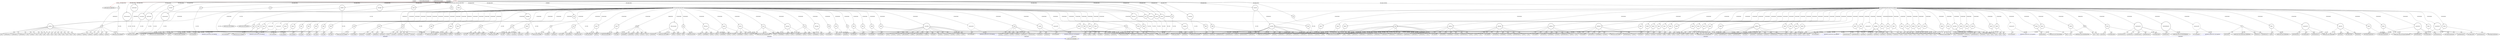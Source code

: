 digraph {
baseInfo[graphId=1091,category="extension_graph",isAnonymous=false,possibleRelation=true]
frameworkRelatedTypesInfo[0="javafx.application.Application"]
possibleCollaborationsInfo[0="1091~CLIENT_METHOD_DECLARATION-INSTANTIATION-~javafx.application.Application ~javafx.event.EventHandler ~false~true",1="1091~OVERRIDING_METHOD_DECLARATION-INSTANTIATION-~javafx.application.Application ~javafx.event.EventHandler ~false~true"]
locationInfo[projectName="Posejdon23-GeneticAlgorithm",filePath="/Posejdon23-GeneticAlgorithm/GeneticAlgorithm-master/AG/src/ag1/Main.java",contextSignature="Main",graphId="1091"]
0[label="ag1.Main",vertexType="ROOT_CLIENT_CLASS_DECLARATION",isFrameworkType=false,color=red]
1[label="javafx.application.Application",vertexType="FRAMEWORK_CLASS_TYPE",isFrameworkType=true,peripheries=2]
2[label="addingBox",vertexType="FIELD_DECLARATION",isFrameworkType=true,peripheries=2,shape=circle]
3[label="javafx.scene.layout.HBox",vertexType="FRAMEWORK_CLASS_TYPE",isFrameworkType=true,peripheries=2]
4[label="data",vertexType="FIELD_DECLARATION",isFrameworkType=true,peripheries=2,shape=circle]
5[label="javafx.collections.ObservableList",vertexType="FRAMEWORK_INTERFACE_TYPE",isFrameworkType=true,peripheries=2]
6[label="fitFunction",vertexType="FIELD_DECLARATION",isFrameworkType=true,peripheries=2,shape=circle]
7[label="javafx.scene.control.TextField",vertexType="FRAMEWORK_CLASS_TYPE",isFrameworkType=true,peripheries=2]
8[label="fitFunctionLabel",vertexType="FIELD_DECLARATION",isFrameworkType=true,peripheries=2,shape=circle]
9[label="javafx.scene.control.Label",vertexType="FRAMEWORK_CLASS_TYPE",isFrameworkType=true,peripheries=2]
10[label="genSize",vertexType="FIELD_DECLARATION",isFrameworkType=true,peripheries=2,shape=circle]
12[label="genSizeLabel",vertexType="FIELD_DECLARATION",isFrameworkType=true,peripheries=2,shape=circle]
14[label="gridMenu",vertexType="FIELD_DECLARATION",isFrameworkType=true,peripheries=2,shape=circle]
15[label="javafx.scene.layout.GridPane",vertexType="FRAMEWORK_CLASS_TYPE",isFrameworkType=true,peripheries=2]
16[label="paramTab",vertexType="FIELD_DECLARATION",isFrameworkType=true,peripheries=2,shape=circle]
17[label="javafx.scene.control.TableView",vertexType="FRAMEWORK_CLASS_TYPE",isFrameworkType=true,peripheries=2]
18[label="pcross",vertexType="FIELD_DECLARATION",isFrameworkType=true,peripheries=2,shape=circle]
20[label="pcrossLabel",vertexType="FIELD_DECLARATION",isFrameworkType=true,peripheries=2,shape=circle]
22[label="pmutation",vertexType="FIELD_DECLARATION",isFrameworkType=true,peripheries=2,shape=circle]
24[label="pmutationLabel",vertexType="FIELD_DECLARATION",isFrameworkType=true,peripheries=2,shape=circle]
26[label="popSize",vertexType="FIELD_DECLARATION",isFrameworkType=true,peripheries=2,shape=circle]
28[label="popSizeLabel",vertexType="FIELD_DECLARATION",isFrameworkType=true,peripheries=2,shape=circle]
30[label="removeBtn",vertexType="FIELD_DECLARATION",isFrameworkType=true,peripheries=2,shape=circle]
31[label="javafx.scene.control.Button",vertexType="FRAMEWORK_CLASS_TYPE",isFrameworkType=true,peripheries=2]
32[label="scale",vertexType="FIELD_DECLARATION",isFrameworkType=true,peripheries=2,shape=circle]
34[label="scaleLabel",vertexType="FIELD_DECLARATION",isFrameworkType=true,peripheries=2,shape=circle]
36[label="sp",vertexType="FIELD_DECLARATION",isFrameworkType=true,peripheries=2,shape=circle]
37[label="javafx.scene.control.SplitPane",vertexType="FRAMEWORK_CLASS_TYPE",isFrameworkType=true,peripheries=2]
38[label="sp1",vertexType="FIELD_DECLARATION",isFrameworkType=true,peripheries=2,shape=circle]
39[label="javafx.scene.layout.StackPane",vertexType="FRAMEWORK_CLASS_TYPE",isFrameworkType=true,peripheries=2]
40[label="sp2",vertexType="FIELD_DECLARATION",isFrameworkType=true,peripheries=2,shape=circle]
42[label="stage",vertexType="FIELD_DECLARATION",isFrameworkType=true,peripheries=2,shape=circle]
43[label="javafx.stage.Stage",vertexType="FRAMEWORK_CLASS_TYPE",isFrameworkType=true,peripheries=2]
44[label="taPrzegląd",vertexType="FIELD_DECLARATION",isFrameworkType=true,peripheries=2,shape=circle]
45[label="javafx.scene.control.TextArea",vertexType="FRAMEWORK_CLASS_TYPE",isFrameworkType=true,peripheries=2]
46[label="tab3",vertexType="FIELD_DECLARATION",isFrameworkType=true,peripheries=2,shape=circle]
47[label="javafx.scene.control.Tab",vertexType="FRAMEWORK_CLASS_TYPE",isFrameworkType=true,peripheries=2]
48[label="tabPane",vertexType="FIELD_DECLARATION",isFrameworkType=true,peripheries=2,shape=circle]
49[label="javafx.scene.control.TabPane",vertexType="FRAMEWORK_CLASS_TYPE",isFrameworkType=true,peripheries=2]
50[label="wykres",vertexType="FIELD_DECLARATION",isFrameworkType=true,peripheries=2,shape=circle]
51[label="javafx.scene.chart.LineChart",vertexType="FRAMEWORK_CLASS_TYPE",isFrameworkType=true,peripheries=2]
52[label="void start(javafx.stage.Stage)",vertexType="OVERRIDING_METHOD_DECLARATION",isFrameworkType=false,shape=box]
53[label="stage",vertexType="PARAMETER_DECLARATION",isFrameworkType=true,peripheries=2]
56[label="VAR0",vertexType="VARIABLE_EXPRESION",isFrameworkType=true,peripheries=2,shape=circle]
55[label="new GridPane()",vertexType="CONSTRUCTOR_CALL",isFrameworkType=true,peripheries=2]
58[label="gridMenu",vertexType="VARIABLE_EXPRESION",isFrameworkType=true,peripheries=2,shape=circle]
59[label="setVgap()",vertexType="INSIDE_CALL",isFrameworkType=true,peripheries=2,shape=box]
62[label="VAR2",vertexType="VARIABLE_EXPRESION",isFrameworkType=true,peripheries=2,shape=circle]
61[label="new Label()",vertexType="CONSTRUCTOR_CALL",isFrameworkType=true,peripheries=2]
64[label="fitFunctionLabel",vertexType="VARIABLE_EXPRESION",isFrameworkType=true,peripheries=2,shape=circle]
66[label="javafx.scene.control.Labeled",vertexType="FRAMEWORK_CLASS_TYPE",isFrameworkType=true,peripheries=2]
65[label="setFont()",vertexType="INSIDE_CALL",isFrameworkType=true,peripheries=2,shape=box]
67[label="Font",vertexType="VARIABLE_EXPRESION",isFrameworkType=true,peripheries=2,shape=circle]
69[label="javafx.scene.text.Font",vertexType="FRAMEWORK_CLASS_TYPE",isFrameworkType=true,peripheries=2]
68[label="font()",vertexType="INSIDE_CALL",isFrameworkType=true,peripheries=2,shape=box]
71[label="setStyle()",vertexType="INSIDE_CALL",isFrameworkType=true,peripheries=2,shape=box]
73[label="setMinWidth()",vertexType="INSIDE_CALL",isFrameworkType=true,peripheries=2,shape=box]
75[label="add()",vertexType="INSIDE_CALL",isFrameworkType=true,peripheries=2,shape=box]
77[label="VAR8",vertexType="VARIABLE_EXPRESION",isFrameworkType=true,peripheries=2,shape=circle]
76[label="new TextField()",vertexType="CONSTRUCTOR_CALL",isFrameworkType=true,peripheries=2]
79[label="fitFunction",vertexType="VARIABLE_EXPRESION",isFrameworkType=true,peripheries=2,shape=circle]
81[label="javafx.scene.control.TextInputControl",vertexType="FRAMEWORK_CLASS_TYPE",isFrameworkType=true,peripheries=2]
80[label="setText()",vertexType="INSIDE_CALL",isFrameworkType=true,peripheries=2,shape=box]
83[label="setMinHeight()",vertexType="INSIDE_CALL",isFrameworkType=true,peripheries=2,shape=box]
85[label="add()",vertexType="INSIDE_CALL",isFrameworkType=true,peripheries=2,shape=box]
87[label="VAR12",vertexType="VARIABLE_EXPRESION",isFrameworkType=true,peripheries=2,shape=circle]
86[label="new Label()",vertexType="CONSTRUCTOR_CALL",isFrameworkType=true,peripheries=2]
90[label="add()",vertexType="INSIDE_CALL",isFrameworkType=true,peripheries=2,shape=box]
92[label="VAR14",vertexType="VARIABLE_EXPRESION",isFrameworkType=true,peripheries=2,shape=circle]
91[label="new TextField()",vertexType="CONSTRUCTOR_CALL",isFrameworkType=true,peripheries=2]
94[label="popSize",vertexType="VARIABLE_EXPRESION",isFrameworkType=true,peripheries=2,shape=circle]
95[label="setText()",vertexType="INSIDE_CALL",isFrameworkType=true,peripheries=2,shape=box]
98[label="setMinHeight()",vertexType="INSIDE_CALL",isFrameworkType=true,peripheries=2,shape=box]
100[label="add()",vertexType="INSIDE_CALL",isFrameworkType=true,peripheries=2,shape=box]
102[label="VAR18",vertexType="VARIABLE_EXPRESION",isFrameworkType=true,peripheries=2,shape=circle]
101[label="new Label()",vertexType="CONSTRUCTOR_CALL",isFrameworkType=true,peripheries=2]
105[label="add()",vertexType="INSIDE_CALL",isFrameworkType=true,peripheries=2,shape=box]
107[label="VAR20",vertexType="VARIABLE_EXPRESION",isFrameworkType=true,peripheries=2,shape=circle]
106[label="new TextField()",vertexType="CONSTRUCTOR_CALL",isFrameworkType=true,peripheries=2]
109[label="genSize",vertexType="VARIABLE_EXPRESION",isFrameworkType=true,peripheries=2,shape=circle]
110[label="setText()",vertexType="INSIDE_CALL",isFrameworkType=true,peripheries=2,shape=box]
113[label="setMinHeight()",vertexType="INSIDE_CALL",isFrameworkType=true,peripheries=2,shape=box]
115[label="add()",vertexType="INSIDE_CALL",isFrameworkType=true,peripheries=2,shape=box]
117[label="VAR24",vertexType="VARIABLE_EXPRESION",isFrameworkType=true,peripheries=2,shape=circle]
116[label="new Label()",vertexType="CONSTRUCTOR_CALL",isFrameworkType=true,peripheries=2]
120[label="VAR25",vertexType="VARIABLE_EXPRESION",isFrameworkType=true,peripheries=2,shape=circle]
119[label="new TextField()",vertexType="CONSTRUCTOR_CALL",isFrameworkType=true,peripheries=2]
122[label="pcross",vertexType="VARIABLE_EXPRESION",isFrameworkType=true,peripheries=2,shape=circle]
123[label="setText()",vertexType="INSIDE_CALL",isFrameworkType=true,peripheries=2,shape=box]
126[label="setMinHeight()",vertexType="INSIDE_CALL",isFrameworkType=true,peripheries=2,shape=box]
128[label="VAR28",vertexType="VARIABLE_EXPRESION",isFrameworkType=true,peripheries=2,shape=circle]
127[label="new Label()",vertexType="CONSTRUCTOR_CALL",isFrameworkType=true,peripheries=2]
131[label="VAR29",vertexType="VARIABLE_EXPRESION",isFrameworkType=true,peripheries=2,shape=circle]
130[label="new TextField()",vertexType="CONSTRUCTOR_CALL",isFrameworkType=true,peripheries=2]
133[label="pmutation",vertexType="VARIABLE_EXPRESION",isFrameworkType=true,peripheries=2,shape=circle]
134[label="setText()",vertexType="INSIDE_CALL",isFrameworkType=true,peripheries=2,shape=box]
137[label="setMinHeight()",vertexType="INSIDE_CALL",isFrameworkType=true,peripheries=2,shape=box]
139[label="add()",vertexType="INSIDE_CALL",isFrameworkType=true,peripheries=2,shape=box]
141[label="add()",vertexType="INSIDE_CALL",isFrameworkType=true,peripheries=2,shape=box]
143[label="add()",vertexType="INSIDE_CALL",isFrameworkType=true,peripheries=2,shape=box]
145[label="add()",vertexType="INSIDE_CALL",isFrameworkType=true,peripheries=2,shape=box]
147[label="VAR36",vertexType="VARIABLE_EXPRESION",isFrameworkType=true,peripheries=2,shape=circle]
146[label="new Label()",vertexType="CONSTRUCTOR_CALL",isFrameworkType=true,peripheries=2]
149[label="scaleLabel",vertexType="VARIABLE_EXPRESION",isFrameworkType=true,peripheries=2,shape=circle]
151[label="javafx.scene.control.Control",vertexType="FRAMEWORK_CLASS_TYPE",isFrameworkType=true,peripheries=2]
150[label="setMinWidth()",vertexType="INSIDE_CALL",isFrameworkType=true,peripheries=2,shape=box]
153[label="add()",vertexType="INSIDE_CALL",isFrameworkType=true,peripheries=2,shape=box]
155[label="VAR39",vertexType="VARIABLE_EXPRESION",isFrameworkType=true,peripheries=2,shape=circle]
154[label="new TextField()",vertexType="CONSTRUCTOR_CALL",isFrameworkType=true,peripheries=2]
157[label="scale",vertexType="VARIABLE_EXPRESION",isFrameworkType=true,peripheries=2,shape=circle]
158[label="setText()",vertexType="INSIDE_CALL",isFrameworkType=true,peripheries=2,shape=box]
161[label="setMinHeight()",vertexType="INSIDE_CALL",isFrameworkType=true,peripheries=2,shape=box]
163[label="add()",vertexType="INSIDE_CALL",isFrameworkType=true,peripheries=2,shape=box]
165[label="wyczyśćBtn",vertexType="VARIABLE_EXPRESION",isFrameworkType=true,peripheries=2,shape=circle]
164[label="new Button()",vertexType="CONSTRUCTOR_CALL",isFrameworkType=true,peripheries=2]
168[label="setVisible()",vertexType="INSIDE_CALL",isFrameworkType=true,peripheries=2,shape=box]
170[label="setOnAction()",vertexType="INSIDE_CALL",isFrameworkType=true,peripheries=2,shape=box]
172[label="anonymous46",vertexType="VARIABLE_EXPRESION",isFrameworkType=false,shape=circle]
173[label="REFERENCE_ANONYMOUS_DECLARATION",vertexType="REFERENCE_ANONYMOUS_DECLARATION",isFrameworkType=false,color=blue]
174[label="javafx.event.EventHandler",vertexType="FRAMEWORK_INTERFACE_TYPE",isFrameworkType=true,peripheries=2]
171[label="new EventHandler()",vertexType="CONSTRUCTOR_CALL",isFrameworkType=false]
176[label="setVisible()",vertexType="INSIDE_CALL",isFrameworkType=true,peripheries=2,shape=box]
177[label="sp",vertexType="VARIABLE_EXPRESION",isFrameworkType=true,peripheries=2,shape=circle]
178[label="getItems()",vertexType="INSIDE_CALL",isFrameworkType=true,peripheries=2,shape=box]
180[label="stage",vertexType="VARIABLE_EXPRESION",isFrameworkType=true,peripheries=2,shape=circle]
182[label="javafx.stage.Window",vertexType="FRAMEWORK_CLASS_TYPE",isFrameworkType=true,peripheries=2]
181[label="setWidth()",vertexType="INSIDE_CALL",isFrameworkType=true,peripheries=2,shape=box]
183[label="VAR50",vertexType="VARIABLE_EXPRESION",isFrameworkType=true,peripheries=2,shape=circle]
185[label="javafx.beans.binding.DoubleExpression",vertexType="FRAMEWORK_CLASS_TYPE",isFrameworkType=true,peripheries=2]
184[label="doubleValue()",vertexType="INSIDE_CALL",isFrameworkType=true,peripheries=2,shape=box]
187[label="widthProperty()",vertexType="INSIDE_CALL",isFrameworkType=true,peripheries=2,shape=box]
189[label="setText()",vertexType="INSIDE_CALL",isFrameworkType=true,peripheries=2,shape=box]
191[label="getItems()",vertexType="INSIDE_CALL",isFrameworkType=true,peripheries=2,shape=box]
193[label="setWidth()",vertexType="INSIDE_CALL",isFrameworkType=true,peripheries=2,shape=box]
194[label="VAR55",vertexType="VARIABLE_EXPRESION",isFrameworkType=true,peripheries=2,shape=circle]
195[label="doubleValue()",vertexType="INSIDE_CALL",isFrameworkType=true,peripheries=2,shape=box]
198[label="widthProperty()",vertexType="INSIDE_CALL",isFrameworkType=true,peripheries=2,shape=box]
200[label="setText()",vertexType="INSIDE_CALL",isFrameworkType=true,peripheries=2,shape=box]
202[label="rysujBtn",vertexType="VARIABLE_EXPRESION",isFrameworkType=true,peripheries=2,shape=circle]
201[label="new Button()",vertexType="CONSTRUCTOR_CALL",isFrameworkType=true,peripheries=2]
205[label="setOnAction()",vertexType="INSIDE_CALL",isFrameworkType=true,peripheries=2,shape=box]
207[label="anonymous60",vertexType="VARIABLE_EXPRESION",isFrameworkType=false,shape=circle]
208[label="REFERENCE_ANONYMOUS_DECLARATION",vertexType="REFERENCE_ANONYMOUS_DECLARATION",isFrameworkType=false,color=blue]
206[label="new EventHandler()",vertexType="CONSTRUCTOR_CALL",isFrameworkType=false]
211[label="getText()",vertexType="INSIDE_CALL",isFrameworkType=true,peripheries=2,shape=box]
213[label="getText()",vertexType="INSIDE_CALL",isFrameworkType=true,peripheries=2,shape=box]
215[label="getText()",vertexType="INSIDE_CALL",isFrameworkType=true,peripheries=2,shape=box]
217[label="getText()",vertexType="INSIDE_CALL",isFrameworkType=true,peripheries=2,shape=box]
219[label="getText()",vertexType="INSIDE_CALL",isFrameworkType=true,peripheries=2,shape=box]
221[label="getText()",vertexType="INSIDE_CALL",isFrameworkType=true,peripheries=2,shape=box]
223[label="setWidth()",vertexType="INSIDE_CALL",isFrameworkType=true,peripheries=2,shape=box]
224[label="VAR68",vertexType="VARIABLE_EXPRESION",isFrameworkType=true,peripheries=2,shape=circle]
225[label="doubleValue()",vertexType="INSIDE_CALL",isFrameworkType=true,peripheries=2,shape=box]
228[label="widthProperty()",vertexType="INSIDE_CALL",isFrameworkType=true,peripheries=2,shape=box]
229[label="tab3",vertexType="VARIABLE_EXPRESION",isFrameworkType=true,peripheries=2,shape=circle]
230[label="setDisable()",vertexType="INSIDE_CALL",isFrameworkType=true,peripheries=2,shape=box]
233[label="setText()",vertexType="INSIDE_CALL",isFrameworkType=true,peripheries=2,shape=box]
234[label="taPrzegląd",vertexType="VARIABLE_EXPRESION",isFrameworkType=true,peripheries=2,shape=circle]
235[label="setText()",vertexType="INSIDE_CALL",isFrameworkType=true,peripheries=2,shape=box]
238[label="setVisible()",vertexType="INSIDE_CALL",isFrameworkType=true,peripheries=2,shape=box]
239[label="sp2",vertexType="VARIABLE_EXPRESION",isFrameworkType=true,peripheries=2,shape=circle]
241[label="javafx.scene.layout.Pane",vertexType="FRAMEWORK_CLASS_TYPE",isFrameworkType=true,peripheries=2]
240[label="getChildren()",vertexType="INSIDE_CALL",isFrameworkType=true,peripheries=2,shape=box]
243[label="getChildren()",vertexType="INSIDE_CALL",isFrameworkType=true,peripheries=2,shape=box]
245[label="getChildren()",vertexType="INSIDE_CALL",isFrameworkType=true,peripheries=2,shape=box]
247[label="getItems()",vertexType="INSIDE_CALL",isFrameworkType=true,peripheries=2,shape=box]
249[label="getItems()",vertexType="INSIDE_CALL",isFrameworkType=true,peripheries=2,shape=box]
250[label="VAR79",vertexType="VARIABLE_EXPRESION",isFrameworkType=true,peripheries=2,shape=circle]
252[label="javafx.scene.control.SingleSelectionModel",vertexType="FRAMEWORK_CLASS_TYPE",isFrameworkType=true,peripheries=2]
251[label="select()",vertexType="INSIDE_CALL",isFrameworkType=true,peripheries=2,shape=box]
253[label="tabPane",vertexType="VARIABLE_EXPRESION",isFrameworkType=true,peripheries=2,shape=circle]
254[label="getSelectionModel()",vertexType="INSIDE_CALL",isFrameworkType=true,peripheries=2,shape=box]
257[label="setWidth()",vertexType="INSIDE_CALL",isFrameworkType=true,peripheries=2,shape=box]
258[label="VAR82",vertexType="VARIABLE_EXPRESION",isFrameworkType=true,peripheries=2,shape=circle]
259[label="doubleValue()",vertexType="INSIDE_CALL",isFrameworkType=true,peripheries=2,shape=box]
262[label="widthProperty()",vertexType="INSIDE_CALL",isFrameworkType=true,peripheries=2,shape=box]
264[label="getItems()",vertexType="INSIDE_CALL",isFrameworkType=true,peripheries=2,shape=box]
266[label="setText()",vertexType="INSIDE_CALL",isFrameworkType=true,peripheries=2,shape=box]
268[label="shadow",vertexType="VARIABLE_EXPRESION",isFrameworkType=true,peripheries=2,shape=circle]
269[label="javafx.scene.effect.DropShadow",vertexType="FRAMEWORK_CLASS_TYPE",isFrameworkType=true,peripheries=2]
267[label="new DropShadow()",vertexType="CONSTRUCTOR_CALL",isFrameworkType=true,peripheries=2]
271[label="addEventHandler()",vertexType="INSIDE_CALL",isFrameworkType=true,peripheries=2,shape=box]
273[label="anonymous88",vertexType="VARIABLE_EXPRESION",isFrameworkType=false,shape=circle]
274[label="REFERENCE_ANONYMOUS_DECLARATION",vertexType="REFERENCE_ANONYMOUS_DECLARATION",isFrameworkType=false,color=blue]
272[label="new EventHandler()",vertexType="CONSTRUCTOR_CALL",isFrameworkType=false]
277[label="setEffect()",vertexType="INSIDE_CALL",isFrameworkType=true,peripheries=2,shape=box]
279[label="addEventHandler()",vertexType="INSIDE_CALL",isFrameworkType=true,peripheries=2,shape=box]
281[label="anonymous91",vertexType="VARIABLE_EXPRESION",isFrameworkType=false,shape=circle]
282[label="REFERENCE_ANONYMOUS_DECLARATION",vertexType="REFERENCE_ANONYMOUS_DECLARATION",isFrameworkType=false,color=blue]
280[label="new EventHandler()",vertexType="CONSTRUCTOR_CALL",isFrameworkType=false]
285[label="setEffect()",vertexType="INSIDE_CALL",isFrameworkType=true,peripheries=2,shape=box]
287[label="hbBtn",vertexType="VARIABLE_EXPRESION",isFrameworkType=true,peripheries=2,shape=circle]
286[label="new HBox()",vertexType="CONSTRUCTOR_CALL",isFrameworkType=true,peripheries=2]
290[label="setAlignment()",vertexType="INSIDE_CALL",isFrameworkType=true,peripheries=2,shape=box]
291[label="VAR95",vertexType="VARIABLE_EXPRESION",isFrameworkType=true,peripheries=2,shape=circle]
292[label="addAll()",vertexType="INSIDE_CALL",isFrameworkType=true,peripheries=2,shape=box]
295[label="getChildren()",vertexType="INSIDE_CALL",isFrameworkType=true,peripheries=2,shape=box]
297[label="setSpacing()",vertexType="INSIDE_CALL",isFrameworkType=true,peripheries=2,shape=box]
299[label="add()",vertexType="INSIDE_CALL",isFrameworkType=true,peripheries=2,shape=box]
301[label="VAR99",vertexType="VARIABLE_EXPRESION",isFrameworkType=true,peripheries=2,shape=circle]
300[label="new TabPane()",vertexType="CONSTRUCTOR_CALL",isFrameworkType=true,peripheries=2]
304[label="tab1",vertexType="VARIABLE_EXPRESION",isFrameworkType=true,peripheries=2,shape=circle]
303[label="new Tab()",vertexType="CONSTRUCTOR_CALL",isFrameworkType=true,peripheries=2]
307[label="setContent()",vertexType="INSIDE_CALL",isFrameworkType=true,peripheries=2,shape=box]
309[label="setText()",vertexType="INSIDE_CALL",isFrameworkType=true,peripheries=2,shape=box]
311[label="tab2",vertexType="VARIABLE_EXPRESION",isFrameworkType=true,peripheries=2,shape=circle]
310[label="new Tab()",vertexType="CONSTRUCTOR_CALL",isFrameworkType=true,peripheries=2]
314[label="setText()",vertexType="INSIDE_CALL",isFrameworkType=true,peripheries=2,shape=box]
316[label="setContent()",vertexType="INSIDE_CALL",isFrameworkType=true,peripheries=2,shape=box]
318[label="VAR106",vertexType="VARIABLE_EXPRESION",isFrameworkType=true,peripheries=2,shape=circle]
317[label="new Tab()",vertexType="CONSTRUCTOR_CALL",isFrameworkType=true,peripheries=2]
321[label="setText()",vertexType="INSIDE_CALL",isFrameworkType=true,peripheries=2,shape=box]
323[label="h",vertexType="VARIABLE_EXPRESION",isFrameworkType=true,peripheries=2,shape=circle]
322[label="new HBox()",vertexType="CONSTRUCTOR_CALL",isFrameworkType=true,peripheries=2]
325[label="VAR109",vertexType="VARIABLE_EXPRESION",isFrameworkType=true,peripheries=2,shape=circle]
326[label="addAll()",vertexType="INSIDE_CALL",isFrameworkType=true,peripheries=2,shape=box]
329[label="getChildren()",vertexType="INSIDE_CALL",isFrameworkType=true,peripheries=2,shape=box]
331[label="setContent()",vertexType="INSIDE_CALL",isFrameworkType=true,peripheries=2,shape=box]
333[label="setClosable()",vertexType="INSIDE_CALL",isFrameworkType=true,peripheries=2,shape=box]
335[label="setClosable()",vertexType="INSIDE_CALL",isFrameworkType=true,peripheries=2,shape=box]
337[label="setClosable()",vertexType="INSIDE_CALL",isFrameworkType=true,peripheries=2,shape=box]
339[label="setDisable()",vertexType="INSIDE_CALL",isFrameworkType=true,peripheries=2,shape=box]
340[label="VAR116",vertexType="VARIABLE_EXPRESION",isFrameworkType=true,peripheries=2,shape=circle]
341[label="addAll()",vertexType="INSIDE_CALL",isFrameworkType=true,peripheries=2,shape=box]
344[label="getTabs()",vertexType="INSIDE_CALL",isFrameworkType=true,peripheries=2,shape=box]
346[label="VAR118",vertexType="VARIABLE_EXPRESION",isFrameworkType=true,peripheries=2,shape=circle]
345[label="new SplitPane()",vertexType="CONSTRUCTOR_CALL",isFrameworkType=true,peripheries=2]
349[label="VAR119",vertexType="VARIABLE_EXPRESION",isFrameworkType=true,peripheries=2,shape=circle]
348[label="new StackPane()",vertexType="CONSTRUCTOR_CALL",isFrameworkType=true,peripheries=2]
352[label="VAR120",vertexType="VARIABLE_EXPRESION",isFrameworkType=true,peripheries=2,shape=circle]
351[label="new StackPane()",vertexType="CONSTRUCTOR_CALL",isFrameworkType=true,peripheries=2]
355[label="setMinWidth()",vertexType="INSIDE_CALL",isFrameworkType=true,peripheries=2,shape=box]
356[label="sp1",vertexType="VARIABLE_EXPRESION",isFrameworkType=true,peripheries=2,shape=circle]
357[label="getChildren()",vertexType="INSIDE_CALL",isFrameworkType=true,peripheries=2,shape=box]
359[label="VAR123",vertexType="VARIABLE_EXPRESION",isFrameworkType=true,peripheries=2,shape=circle]
360[label="addAll()",vertexType="INSIDE_CALL",isFrameworkType=true,peripheries=2,shape=box]
363[label="getItems()",vertexType="INSIDE_CALL",isFrameworkType=true,peripheries=2,shape=box]
365[label="scene",vertexType="VARIABLE_EXPRESION",isFrameworkType=true,peripheries=2,shape=circle]
366[label="javafx.scene.Scene",vertexType="FRAMEWORK_CLASS_TYPE",isFrameworkType=true,peripheries=2]
364[label="new Scene()",vertexType="CONSTRUCTOR_CALL",isFrameworkType=true,peripheries=2]
368[label="centerOnScreen()",vertexType="INSIDE_CALL",isFrameworkType=true,peripheries=2,shape=box]
370[label="setMinHeight()",vertexType="INSIDE_CALL",isFrameworkType=true,peripheries=2,shape=box]
372[label="setMinWidth()",vertexType="INSIDE_CALL",isFrameworkType=true,peripheries=2,shape=box]
374[label="setTitle()",vertexType="INSIDE_CALL",isFrameworkType=true,peripheries=2,shape=box]
376[label="getStylesheets()",vertexType="INSIDE_CALL",isFrameworkType=true,peripheries=2,shape=box]
378[label="setScene()",vertexType="INSIDE_CALL",isFrameworkType=true,peripheries=2,shape=box]
379[label="VAR132",vertexType="VARIABLE_EXPRESION",isFrameworkType=true,peripheries=2,shape=circle]
380[label="getIcons()",vertexType="INSIDE_CALL",isFrameworkType=true,peripheries=2,shape=box]
383[label="VAR133",vertexType="VARIABLE_EXPRESION",isFrameworkType=true,peripheries=2,shape=circle]
384[label="javafx.scene.image.Image",vertexType="FRAMEWORK_CLASS_TYPE",isFrameworkType=true,peripheries=2]
382[label="new Image()",vertexType="CONSTRUCTOR_CALL",isFrameworkType=true,peripheries=2]
386[label="show()",vertexType="INSIDE_CALL",isFrameworkType=true,peripheries=2,shape=box]
535[label="void tabelaSettings(javafx.scene.layout.GridPane)",vertexType="CLIENT_METHOD_DECLARATION",isFrameworkType=false,shape=box]
536[label="grid",vertexType="PARAMETER_DECLARATION",isFrameworkType=true,peripheries=2]
539[label="titleCol",vertexType="VARIABLE_EXPRESION",isFrameworkType=true,peripheries=2,shape=circle]
540[label="javafx.scene.control.TableColumn",vertexType="FRAMEWORK_CLASS_TYPE",isFrameworkType=true,peripheries=2]
538[label="new TableColumn()",vertexType="CONSTRUCTOR_CALL",isFrameworkType=true,peripheries=2]
541[label="paramTab",vertexType="VARIABLE_EXPRESION",isFrameworkType=true,peripheries=2,shape=circle]
542[label="setEditable()",vertexType="INSIDE_CALL",isFrameworkType=true,peripheries=2,shape=box]
545[label="paramNameCol",vertexType="VARIABLE_EXPRESION",isFrameworkType=true,peripheries=2,shape=circle]
544[label="new TableColumn()",vertexType="CONSTRUCTOR_CALL",isFrameworkType=true,peripheries=2]
548[label="setCellValueFactory()",vertexType="INSIDE_CALL",isFrameworkType=true,peripheries=2,shape=box]
550[label="VAR204",vertexType="VARIABLE_EXPRESION",isFrameworkType=true,peripheries=2,shape=circle]
551[label="javafx.scene.control.cell.PropertyValueFactory",vertexType="FRAMEWORK_CLASS_TYPE",isFrameworkType=true,peripheries=2]
549[label="new PropertyValueFactory()",vertexType="CONSTRUCTOR_CALL",isFrameworkType=true,peripheries=2]
553[label="setCellFactory()",vertexType="INSIDE_CALL",isFrameworkType=true,peripheries=2,shape=box]
554[label="TextFieldTableCell",vertexType="VARIABLE_EXPRESION",isFrameworkType=true,peripheries=2,shape=circle]
556[label="javafx.scene.control.cell.TextFieldTableCell",vertexType="FRAMEWORK_CLASS_TYPE",isFrameworkType=true,peripheries=2]
555[label="forTableColumn()",vertexType="INSIDE_CALL",isFrameworkType=true,peripheries=2,shape=box]
558[label="setOnEditCommit()",vertexType="INSIDE_CALL",isFrameworkType=true,peripheries=2,shape=box]
560[label="anonymous208",vertexType="VARIABLE_EXPRESION",isFrameworkType=false,shape=circle]
561[label="REFERENCE_ANONYMOUS_DECLARATION",vertexType="REFERENCE_ANONYMOUS_DECLARATION",isFrameworkType=false,color=blue]
559[label="new EventHandler()",vertexType="CONSTRUCTOR_CALL",isFrameworkType=false]
563[label="VAR209",vertexType="VARIABLE_EXPRESION",isFrameworkType=true,peripheries=2,shape=circle]
564[label="getItems()",vertexType="INSIDE_CALL",isFrameworkType=true,peripheries=2,shape=box]
566[label="t",vertexType="VARIABLE_EXPRESION",isFrameworkType=true,peripheries=2,shape=circle]
568[label="javafx.scene.control.TableColumn.CellEditEvent",vertexType="FRAMEWORK_CLASS_TYPE",isFrameworkType=true,peripheries=2]
567[label="getTableView()",vertexType="INSIDE_CALL",isFrameworkType=true,peripheries=2,shape=box]
569[label="VAR211",vertexType="VARIABLE_EXPRESION",isFrameworkType=true,peripheries=2,shape=circle]
571[label="javafx.scene.control.TablePosition",vertexType="FRAMEWORK_CLASS_TYPE",isFrameworkType=true,peripheries=2]
570[label="getRow()",vertexType="INSIDE_CALL",isFrameworkType=true,peripheries=2,shape=box]
573[label="getTablePosition()",vertexType="INSIDE_CALL",isFrameworkType=true,peripheries=2,shape=box]
575[label="getNewValue()",vertexType="INSIDE_CALL",isFrameworkType=true,peripheries=2,shape=box]
577[label="paramSizeCol",vertexType="VARIABLE_EXPRESION",isFrameworkType=true,peripheries=2,shape=circle]
576[label="new TableColumn()",vertexType="CONSTRUCTOR_CALL",isFrameworkType=true,peripheries=2]
580[label="setCellValueFactory()",vertexType="INSIDE_CALL",isFrameworkType=true,peripheries=2,shape=box]
582[label="VAR216",vertexType="VARIABLE_EXPRESION",isFrameworkType=true,peripheries=2,shape=circle]
581[label="new PropertyValueFactory()",vertexType="CONSTRUCTOR_CALL",isFrameworkType=true,peripheries=2]
585[label="zakresCols",vertexType="VARIABLE_EXPRESION",isFrameworkType=true,peripheries=2,shape=circle]
584[label="new TableColumn()",vertexType="CONSTRUCTOR_CALL",isFrameworkType=true,peripheries=2]
588[label="setPrefWidth()",vertexType="INSIDE_CALL",isFrameworkType=true,peripheries=2,shape=box]
590[label="paramMinCol",vertexType="VARIABLE_EXPRESION",isFrameworkType=true,peripheries=2,shape=circle]
589[label="new TableColumn()",vertexType="CONSTRUCTOR_CALL",isFrameworkType=true,peripheries=2]
593[label="setCellValueFactory()",vertexType="INSIDE_CALL",isFrameworkType=true,peripheries=2,shape=box]
595[label="VAR221",vertexType="VARIABLE_EXPRESION",isFrameworkType=true,peripheries=2,shape=circle]
594[label="new PropertyValueFactory()",vertexType="CONSTRUCTOR_CALL",isFrameworkType=true,peripheries=2]
598[label="paramMaxCol",vertexType="VARIABLE_EXPRESION",isFrameworkType=true,peripheries=2,shape=circle]
597[label="new TableColumn()",vertexType="CONSTRUCTOR_CALL",isFrameworkType=true,peripheries=2]
601[label="setCellValueFactory()",vertexType="INSIDE_CALL",isFrameworkType=true,peripheries=2,shape=box]
603[label="VAR224",vertexType="VARIABLE_EXPRESION",isFrameworkType=true,peripheries=2,shape=circle]
602[label="new PropertyValueFactory()",vertexType="CONSTRUCTOR_CALL",isFrameworkType=true,peripheries=2]
605[label="VAR225",vertexType="VARIABLE_EXPRESION",isFrameworkType=true,peripheries=2,shape=circle]
607[label="javafx.beans.property.Property",vertexType="FRAMEWORK_INTERFACE_TYPE",isFrameworkType=true,peripheries=2]
606[label="bind()",vertexType="INSIDE_CALL",isFrameworkType=true,peripheries=2,shape=box]
609[label="prefWidthProperty()",vertexType="INSIDE_CALL",isFrameworkType=true,peripheries=2,shape=box]
610[label="VAR227",vertexType="VARIABLE_EXPRESION",isFrameworkType=true,peripheries=2,shape=circle]
611[label="divide()",vertexType="INSIDE_CALL",isFrameworkType=true,peripheries=2,shape=box]
614[label="widthProperty()",vertexType="INSIDE_CALL",isFrameworkType=true,peripheries=2,shape=box]
615[label="VAR229",vertexType="VARIABLE_EXPRESION",isFrameworkType=true,peripheries=2,shape=circle]
616[label="bind()",vertexType="INSIDE_CALL",isFrameworkType=true,peripheries=2,shape=box]
619[label="prefWidthProperty()",vertexType="INSIDE_CALL",isFrameworkType=true,peripheries=2,shape=box]
620[label="VAR231",vertexType="VARIABLE_EXPRESION",isFrameworkType=true,peripheries=2,shape=circle]
621[label="divide()",vertexType="INSIDE_CALL",isFrameworkType=true,peripheries=2,shape=box]
624[label="widthProperty()",vertexType="INSIDE_CALL",isFrameworkType=true,peripheries=2,shape=box]
625[label="VAR233",vertexType="VARIABLE_EXPRESION",isFrameworkType=true,peripheries=2,shape=circle]
626[label="bind()",vertexType="INSIDE_CALL",isFrameworkType=true,peripheries=2,shape=box]
629[label="prefWidthProperty()",vertexType="INSIDE_CALL",isFrameworkType=true,peripheries=2,shape=box]
630[label="VAR235",vertexType="VARIABLE_EXPRESION",isFrameworkType=true,peripheries=2,shape=circle]
631[label="divide()",vertexType="INSIDE_CALL",isFrameworkType=true,peripheries=2,shape=box]
634[label="widthProperty()",vertexType="INSIDE_CALL",isFrameworkType=true,peripheries=2,shape=box]
635[label="VAR237",vertexType="VARIABLE_EXPRESION",isFrameworkType=true,peripheries=2,shape=circle]
636[label="bind()",vertexType="INSIDE_CALL",isFrameworkType=true,peripheries=2,shape=box]
639[label="prefWidthProperty()",vertexType="INSIDE_CALL",isFrameworkType=true,peripheries=2,shape=box]
640[label="VAR239",vertexType="VARIABLE_EXPRESION",isFrameworkType=true,peripheries=2,shape=circle]
641[label="divide()",vertexType="INSIDE_CALL",isFrameworkType=true,peripheries=2,shape=box]
644[label="widthProperty()",vertexType="INSIDE_CALL",isFrameworkType=true,peripheries=2,shape=box]
645[label="VAR241",vertexType="VARIABLE_EXPRESION",isFrameworkType=true,peripheries=2,shape=circle]
646[label="addAll()",vertexType="INSIDE_CALL",isFrameworkType=true,peripheries=2,shape=box]
649[label="getColumns()",vertexType="INSIDE_CALL",isFrameworkType=true,peripheries=2,shape=box]
650[label="VAR243",vertexType="VARIABLE_EXPRESION",isFrameworkType=true,peripheries=2,shape=circle]
651[label="addAll()",vertexType="INSIDE_CALL",isFrameworkType=true,peripheries=2,shape=box]
654[label="getColumns()",vertexType="INSIDE_CALL",isFrameworkType=true,peripheries=2,shape=box]
655[label="VAR245",vertexType="VARIABLE_EXPRESION",isFrameworkType=true,peripheries=2,shape=circle]
656[label="addAll()",vertexType="INSIDE_CALL",isFrameworkType=true,peripheries=2,shape=box]
659[label="getColumns()",vertexType="INSIDE_CALL",isFrameworkType=true,peripheries=2,shape=box]
660[label="VAR247",vertexType="VARIABLE_EXPRESION",isFrameworkType=true,peripheries=2,shape=circle]
661[label="bind()",vertexType="INSIDE_CALL",isFrameworkType=true,peripheries=2,shape=box]
664[label="prefHeightProperty()",vertexType="INSIDE_CALL",isFrameworkType=true,peripheries=2,shape=box]
665[label="VAR249",vertexType="VARIABLE_EXPRESION",isFrameworkType=true,peripheries=2,shape=circle]
666[label="divide()",vertexType="INSIDE_CALL",isFrameworkType=true,peripheries=2,shape=box]
668[label="stage",vertexType="VARIABLE_EXPRESION",isFrameworkType=true,peripheries=2,shape=circle]
669[label="heightProperty()",vertexType="INSIDE_CALL",isFrameworkType=true,peripheries=2,shape=box]
671[label="VAR251",vertexType="VARIABLE_EXPRESION",isFrameworkType=true,peripheries=2,shape=circle]
672[label="bind()",vertexType="INSIDE_CALL",isFrameworkType=true,peripheries=2,shape=box]
675[label="prefWidthProperty()",vertexType="INSIDE_CALL",isFrameworkType=true,peripheries=2,shape=box]
677[label="widthProperty()",vertexType="INSIDE_CALL",isFrameworkType=true,peripheries=2,shape=box]
679[label="setItems()",vertexType="INSIDE_CALL",isFrameworkType=true,peripheries=2,shape=box]
681[label="add()",vertexType="INSIDE_CALL",isFrameworkType=true,peripheries=2,shape=box]
683[label="addName",vertexType="VARIABLE_EXPRESION",isFrameworkType=true,peripheries=2,shape=circle]
682[label="new TextField()",vertexType="CONSTRUCTOR_CALL",isFrameworkType=true,peripheries=2]
686[label="setPromptText()",vertexType="INSIDE_CALL",isFrameworkType=true,peripheries=2,shape=box]
688[label="setMinHeight()",vertexType="INSIDE_CALL",isFrameworkType=true,peripheries=2,shape=box]
690[label="addLength",vertexType="VARIABLE_EXPRESION",isFrameworkType=true,peripheries=2,shape=circle]
689[label="new TextField()",vertexType="CONSTRUCTOR_CALL",isFrameworkType=true,peripheries=2]
693[label="setPromptText()",vertexType="INSIDE_CALL",isFrameworkType=true,peripheries=2,shape=box]
695[label="setMinHeight()",vertexType="INSIDE_CALL",isFrameworkType=true,peripheries=2,shape=box]
697[label="addMinVal",vertexType="VARIABLE_EXPRESION",isFrameworkType=true,peripheries=2,shape=circle]
696[label="new TextField()",vertexType="CONSTRUCTOR_CALL",isFrameworkType=true,peripheries=2]
700[label="setPromptText()",vertexType="INSIDE_CALL",isFrameworkType=true,peripheries=2,shape=box]
702[label="setMinHeight()",vertexType="INSIDE_CALL",isFrameworkType=true,peripheries=2,shape=box]
704[label="addMaxVal",vertexType="VARIABLE_EXPRESION",isFrameworkType=true,peripheries=2,shape=circle]
703[label="new TextField()",vertexType="CONSTRUCTOR_CALL",isFrameworkType=true,peripheries=2]
707[label="setPromptText()",vertexType="INSIDE_CALL",isFrameworkType=true,peripheries=2,shape=box]
709[label="setMinHeight()",vertexType="INSIDE_CALL",isFrameworkType=true,peripheries=2,shape=box]
711[label="setVisible()",vertexType="INSIDE_CALL",isFrameworkType=true,peripheries=2,shape=box]
713[label="setVisible()",vertexType="INSIDE_CALL",isFrameworkType=true,peripheries=2,shape=box]
715[label="setVisible()",vertexType="INSIDE_CALL",isFrameworkType=true,peripheries=2,shape=box]
717[label="setVisible()",vertexType="INSIDE_CALL",isFrameworkType=true,peripheries=2,shape=box]
718[label="VAR272",vertexType="VARIABLE_EXPRESION",isFrameworkType=true,peripheries=2,shape=circle]
719[label="bind()",vertexType="INSIDE_CALL",isFrameworkType=true,peripheries=2,shape=box]
722[label="prefWidthProperty()",vertexType="INSIDE_CALL",isFrameworkType=true,peripheries=2,shape=box]
723[label="VAR274",vertexType="VARIABLE_EXPRESION",isFrameworkType=true,peripheries=2,shape=circle]
724[label="divide()",vertexType="INSIDE_CALL",isFrameworkType=true,peripheries=2,shape=box]
727[label="widthProperty()",vertexType="INSIDE_CALL",isFrameworkType=true,peripheries=2,shape=box]
728[label="VAR276",vertexType="VARIABLE_EXPRESION",isFrameworkType=true,peripheries=2,shape=circle]
729[label="bind()",vertexType="INSIDE_CALL",isFrameworkType=true,peripheries=2,shape=box]
732[label="prefWidthProperty()",vertexType="INSIDE_CALL",isFrameworkType=true,peripheries=2,shape=box]
733[label="VAR278",vertexType="VARIABLE_EXPRESION",isFrameworkType=true,peripheries=2,shape=circle]
734[label="divide()",vertexType="INSIDE_CALL",isFrameworkType=true,peripheries=2,shape=box]
737[label="widthProperty()",vertexType="INSIDE_CALL",isFrameworkType=true,peripheries=2,shape=box]
738[label="VAR280",vertexType="VARIABLE_EXPRESION",isFrameworkType=true,peripheries=2,shape=circle]
739[label="bind()",vertexType="INSIDE_CALL",isFrameworkType=true,peripheries=2,shape=box]
742[label="prefWidthProperty()",vertexType="INSIDE_CALL",isFrameworkType=true,peripheries=2,shape=box]
743[label="VAR282",vertexType="VARIABLE_EXPRESION",isFrameworkType=true,peripheries=2,shape=circle]
744[label="divide()",vertexType="INSIDE_CALL",isFrameworkType=true,peripheries=2,shape=box]
747[label="widthProperty()",vertexType="INSIDE_CALL",isFrameworkType=true,peripheries=2,shape=box]
748[label="VAR284",vertexType="VARIABLE_EXPRESION",isFrameworkType=true,peripheries=2,shape=circle]
749[label="bind()",vertexType="INSIDE_CALL",isFrameworkType=true,peripheries=2,shape=box]
752[label="prefWidthProperty()",vertexType="INSIDE_CALL",isFrameworkType=true,peripheries=2,shape=box]
753[label="VAR286",vertexType="VARIABLE_EXPRESION",isFrameworkType=true,peripheries=2,shape=circle]
754[label="divide()",vertexType="INSIDE_CALL",isFrameworkType=true,peripheries=2,shape=box]
757[label="widthProperty()",vertexType="INSIDE_CALL",isFrameworkType=true,peripheries=2,shape=box]
759[label="addButton",vertexType="VARIABLE_EXPRESION",isFrameworkType=true,peripheries=2,shape=circle]
758[label="new Button()",vertexType="CONSTRUCTOR_CALL",isFrameworkType=true,peripheries=2]
762[label="setMinWidth()",vertexType="INSIDE_CALL",isFrameworkType=true,peripheries=2,shape=box]
764[label="setMaxWidth()",vertexType="INSIDE_CALL",isFrameworkType=true,peripheries=2,shape=box]
766[label="setOnAction()",vertexType="INSIDE_CALL",isFrameworkType=true,peripheries=2,shape=box]
768[label="anonymous292",vertexType="VARIABLE_EXPRESION",isFrameworkType=false,shape=circle]
769[label="REFERENCE_ANONYMOUS_DECLARATION",vertexType="REFERENCE_ANONYMOUS_DECLARATION",isFrameworkType=false,color=blue]
767[label="new EventHandler()",vertexType="CONSTRUCTOR_CALL",isFrameworkType=false]
772[label="getText()",vertexType="INSIDE_CALL",isFrameworkType=true,peripheries=2,shape=box]
774[label="getText()",vertexType="INSIDE_CALL",isFrameworkType=true,peripheries=2,shape=box]
776[label="getText()",vertexType="INSIDE_CALL",isFrameworkType=true,peripheries=2,shape=box]
778[label="getText()",vertexType="INSIDE_CALL",isFrameworkType=true,peripheries=2,shape=box]
780[label="getText()",vertexType="INSIDE_CALL",isFrameworkType=true,peripheries=2,shape=box]
782[label="clear()",vertexType="INSIDE_CALL",isFrameworkType=true,peripheries=2,shape=box]
784[label="clear()",vertexType="INSIDE_CALL",isFrameworkType=true,peripheries=2,shape=box]
786[label="clear()",vertexType="INSIDE_CALL",isFrameworkType=true,peripheries=2,shape=box]
788[label="clear()",vertexType="INSIDE_CALL",isFrameworkType=true,peripheries=2,shape=box]
789[label="VAR302",vertexType="VARIABLE_EXPRESION",isFrameworkType=true,peripheries=2,shape=circle]
790[label="removeAll()",vertexType="INSIDE_CALL",isFrameworkType=true,peripheries=2,shape=box]
792[label="addingBox",vertexType="VARIABLE_EXPRESION",isFrameworkType=true,peripheries=2,shape=circle]
793[label="getChildren()",vertexType="INSIDE_CALL",isFrameworkType=true,peripheries=2,shape=box]
796[label="getChildren()",vertexType="INSIDE_CALL",isFrameworkType=true,peripheries=2,shape=box]
797[label="VAR305",vertexType="VARIABLE_EXPRESION",isFrameworkType=true,peripheries=2,shape=circle]
798[label="bind()",vertexType="INSIDE_CALL",isFrameworkType=true,peripheries=2,shape=box]
801[label="prefWidthProperty()",vertexType="INSIDE_CALL",isFrameworkType=true,peripheries=2,shape=box]
802[label="VAR307",vertexType="VARIABLE_EXPRESION",isFrameworkType=true,peripheries=2,shape=circle]
803[label="divide()",vertexType="INSIDE_CALL",isFrameworkType=true,peripheries=2,shape=box]
806[label="widthProperty()",vertexType="INSIDE_CALL",isFrameworkType=true,peripheries=2,shape=box]
808[label="setText()",vertexType="INSIDE_CALL",isFrameworkType=true,peripheries=2,shape=box]
809[label="VAR310",vertexType="VARIABLE_EXPRESION",isFrameworkType=true,peripheries=2,shape=circle]
810[label="bind()",vertexType="INSIDE_CALL",isFrameworkType=true,peripheries=2,shape=box]
813[label="prefWidthProperty()",vertexType="INSIDE_CALL",isFrameworkType=true,peripheries=2,shape=box]
814[label="VAR312",vertexType="VARIABLE_EXPRESION",isFrameworkType=true,peripheries=2,shape=circle]
815[label="divide()",vertexType="INSIDE_CALL",isFrameworkType=true,peripheries=2,shape=box]
818[label="widthProperty()",vertexType="INSIDE_CALL",isFrameworkType=true,peripheries=2,shape=box]
820[label="setText()",vertexType="INSIDE_CALL",isFrameworkType=true,peripheries=2,shape=box]
821[label="VAR315",vertexType="VARIABLE_EXPRESION",isFrameworkType=true,peripheries=2,shape=circle]
822[label="removeAll()",vertexType="INSIDE_CALL",isFrameworkType=true,peripheries=2,shape=box]
825[label="getChildren()",vertexType="INSIDE_CALL",isFrameworkType=true,peripheries=2,shape=box]
826[label="VAR317",vertexType="VARIABLE_EXPRESION",isFrameworkType=true,peripheries=2,shape=circle]
827[label="addAll()",vertexType="INSIDE_CALL",isFrameworkType=true,peripheries=2,shape=box]
830[label="getChildren()",vertexType="INSIDE_CALL",isFrameworkType=true,peripheries=2,shape=box]
832[label="VAR319",vertexType="VARIABLE_EXPRESION",isFrameworkType=true,peripheries=2,shape=circle]
831[label="new Button()",vertexType="CONSTRUCTOR_CALL",isFrameworkType=true,peripheries=2]
834[label="removeBtn",vertexType="VARIABLE_EXPRESION",isFrameworkType=true,peripheries=2,shape=circle]
835[label="setMinWidth()",vertexType="INSIDE_CALL",isFrameworkType=true,peripheries=2,shape=box]
838[label="setMaxWidth()",vertexType="INSIDE_CALL",isFrameworkType=true,peripheries=2,shape=box]
840[label="setOnAction()",vertexType="INSIDE_CALL",isFrameworkType=true,peripheries=2,shape=box]
842[label="anonymous323",vertexType="VARIABLE_EXPRESION",isFrameworkType=false,shape=circle]
843[label="REFERENCE_ANONYMOUS_DECLARATION",vertexType="REFERENCE_ANONYMOUS_DECLARATION",isFrameworkType=false,color=blue]
841[label="new EventHandler()",vertexType="CONSTRUCTOR_CALL",isFrameworkType=false]
845[label="VAR324",vertexType="VARIABLE_EXPRESION",isFrameworkType=true,peripheries=2,shape=circle]
847[label="javafx.scene.control.SelectionModel",vertexType="FRAMEWORK_CLASS_TYPE",isFrameworkType=true,peripheries=2]
846[label="getSelectedItem()",vertexType="INSIDE_CALL",isFrameworkType=true,peripheries=2,shape=box]
849[label="getSelectionModel()",vertexType="INSIDE_CALL",isFrameworkType=true,peripheries=2,shape=box]
850[label="VAR326",vertexType="VARIABLE_EXPRESION",isFrameworkType=true,peripheries=2,shape=circle]
851[label="bind()",vertexType="INSIDE_CALL",isFrameworkType=true,peripheries=2,shape=box]
854[label="prefWidthProperty()",vertexType="INSIDE_CALL",isFrameworkType=true,peripheries=2,shape=box]
855[label="VAR328",vertexType="VARIABLE_EXPRESION",isFrameworkType=true,peripheries=2,shape=circle]
856[label="divide()",vertexType="INSIDE_CALL",isFrameworkType=true,peripheries=2,shape=box]
859[label="widthProperty()",vertexType="INSIDE_CALL",isFrameworkType=true,peripheries=2,shape=box]
860[label="VAR330",vertexType="VARIABLE_EXPRESION",isFrameworkType=true,peripheries=2,shape=circle]
861[label="bind()",vertexType="INSIDE_CALL",isFrameworkType=true,peripheries=2,shape=box]
864[label="prefWidthProperty()",vertexType="INSIDE_CALL",isFrameworkType=true,peripheries=2,shape=box]
865[label="VAR332",vertexType="VARIABLE_EXPRESION",isFrameworkType=true,peripheries=2,shape=circle]
866[label="divide()",vertexType="INSIDE_CALL",isFrameworkType=true,peripheries=2,shape=box]
869[label="widthProperty()",vertexType="INSIDE_CALL",isFrameworkType=true,peripheries=2,shape=box]
871[label="VAR334",vertexType="VARIABLE_EXPRESION",isFrameworkType=true,peripheries=2,shape=circle]
870[label="new HBox()",vertexType="CONSTRUCTOR_CALL",isFrameworkType=true,peripheries=2]
873[label="VAR335",vertexType="VARIABLE_EXPRESION",isFrameworkType=true,peripheries=2,shape=circle]
874[label="addAll()",vertexType="INSIDE_CALL",isFrameworkType=true,peripheries=2,shape=box]
877[label="getChildren()",vertexType="INSIDE_CALL",isFrameworkType=true,peripheries=2,shape=box]
879[label="setSpacing()",vertexType="INSIDE_CALL",isFrameworkType=true,peripheries=2,shape=box]
880[label="VAR338",vertexType="VARIABLE_EXPRESION",isFrameworkType=true,peripheries=2,shape=circle]
882[label="javafx.beans.value.WritableObjectValue",vertexType="FRAMEWORK_INTERFACE_TYPE",isFrameworkType=true,peripheries=2]
881[label="set()",vertexType="INSIDE_CALL",isFrameworkType=true,peripheries=2,shape=box]
884[label="alignmentProperty()",vertexType="INSIDE_CALL",isFrameworkType=true,peripheries=2,shape=box]
885[label="VAR340",vertexType="VARIABLE_EXPRESION",isFrameworkType=true,peripheries=2,shape=circle]
886[label="bind()",vertexType="INSIDE_CALL",isFrameworkType=true,peripheries=2,shape=box]
889[label="prefWidthProperty()",vertexType="INSIDE_CALL",isFrameworkType=true,peripheries=2,shape=box]
891[label="widthProperty()",vertexType="INSIDE_CALL",isFrameworkType=true,peripheries=2,shape=box]
893[label="add()",vertexType="INSIDE_CALL",isFrameworkType=true,peripheries=2,shape=box]
0->1[label="EXTEND",color=red]
0->2[label="DECLARE_FIELD"]
2->3[label="OF_TYPE"]
0->4[label="DECLARE_FIELD"]
4->5[label="OF_TYPE"]
0->6[label="DECLARE_FIELD"]
6->7[label="OF_TYPE"]
0->8[label="DECLARE_FIELD"]
8->9[label="OF_TYPE"]
0->10[label="DECLARE_FIELD"]
10->7[label="OF_TYPE"]
0->12[label="DECLARE_FIELD"]
12->9[label="OF_TYPE"]
0->14[label="DECLARE_FIELD"]
14->15[label="OF_TYPE"]
0->16[label="DECLARE_FIELD"]
16->17[label="OF_TYPE"]
0->18[label="DECLARE_FIELD"]
18->7[label="OF_TYPE"]
0->20[label="DECLARE_FIELD"]
20->9[label="OF_TYPE"]
0->22[label="DECLARE_FIELD"]
22->7[label="OF_TYPE"]
0->24[label="DECLARE_FIELD"]
24->9[label="OF_TYPE"]
0->26[label="DECLARE_FIELD"]
26->7[label="OF_TYPE"]
0->28[label="DECLARE_FIELD"]
28->9[label="OF_TYPE"]
0->30[label="DECLARE_FIELD"]
30->31[label="OF_TYPE"]
0->32[label="DECLARE_FIELD"]
32->7[label="OF_TYPE"]
0->34[label="DECLARE_FIELD"]
34->9[label="OF_TYPE"]
0->36[label="DECLARE_FIELD"]
36->37[label="OF_TYPE"]
0->38[label="DECLARE_FIELD"]
38->39[label="OF_TYPE"]
0->40[label="DECLARE_FIELD"]
40->39[label="OF_TYPE"]
0->42[label="DECLARE_FIELD"]
42->43[label="OF_TYPE"]
0->44[label="DECLARE_FIELD"]
44->45[label="OF_TYPE"]
0->46[label="DECLARE_FIELD"]
46->47[label="OF_TYPE"]
0->48[label="DECLARE_FIELD"]
48->49[label="OF_TYPE"]
0->50[label="DECLARE_FIELD"]
50->51[label="OF_TYPE"]
0->52[label="OVERRIDE"]
53->43[label="OF_TYPE"]
52->53[label="PARAMETER"]
52->56[label="INSTANTIATE"]
56->15[label="OF_TYPE"]
56->55[label="CALL"]
52->58[label="INSTANTIATE"]
14->58[label="REFERENCE"]
58->15[label="OF_TYPE"]
58->59[label="CALL"]
52->62[label="INSTANTIATE"]
62->9[label="OF_TYPE"]
62->61[label="CALL"]
52->64[label="INSTANTIATE"]
64->66[label="OF_TYPE"]
64->65[label="CALL"]
52->67[label="INSTANTIATE"]
67->69[label="OF_TYPE"]
67->68[label="CALL"]
64->71[label="CALL"]
64->73[label="CALL"]
58->75[label="CALL"]
52->77[label="INSTANTIATE"]
77->7[label="OF_TYPE"]
77->76[label="CALL"]
52->79[label="INSTANTIATE"]
79->81[label="OF_TYPE"]
79->80[label="CALL"]
79->83[label="CALL"]
58->85[label="CALL"]
52->87[label="INSTANTIATE"]
87->9[label="OF_TYPE"]
87->86[label="CALL"]
58->90[label="CALL"]
52->92[label="INSTANTIATE"]
92->7[label="OF_TYPE"]
92->91[label="CALL"]
52->94[label="INSTANTIATE"]
94->81[label="OF_TYPE"]
94->95[label="CALL"]
94->98[label="CALL"]
58->100[label="CALL"]
52->102[label="INSTANTIATE"]
102->9[label="OF_TYPE"]
102->101[label="CALL"]
58->105[label="CALL"]
52->107[label="INSTANTIATE"]
107->7[label="OF_TYPE"]
107->106[label="CALL"]
52->109[label="INSTANTIATE"]
109->81[label="OF_TYPE"]
109->110[label="CALL"]
109->113[label="CALL"]
58->115[label="CALL"]
52->117[label="INSTANTIATE"]
117->9[label="OF_TYPE"]
117->116[label="CALL"]
52->120[label="INSTANTIATE"]
120->7[label="OF_TYPE"]
120->119[label="CALL"]
52->122[label="INSTANTIATE"]
122->81[label="OF_TYPE"]
122->123[label="CALL"]
122->126[label="CALL"]
52->128[label="INSTANTIATE"]
128->9[label="OF_TYPE"]
128->127[label="CALL"]
52->131[label="INSTANTIATE"]
131->7[label="OF_TYPE"]
131->130[label="CALL"]
52->133[label="INSTANTIATE"]
133->81[label="OF_TYPE"]
133->134[label="CALL"]
133->137[label="CALL"]
58->139[label="CALL"]
58->141[label="CALL"]
58->143[label="CALL"]
58->145[label="CALL"]
52->147[label="INSTANTIATE"]
147->9[label="OF_TYPE"]
147->146[label="CALL"]
52->149[label="INSTANTIATE"]
149->151[label="OF_TYPE"]
149->150[label="CALL"]
58->153[label="CALL"]
52->155[label="INSTANTIATE"]
155->7[label="OF_TYPE"]
155->154[label="CALL"]
52->157[label="INSTANTIATE"]
157->81[label="OF_TYPE"]
157->158[label="CALL"]
157->161[label="CALL"]
58->163[label="CALL"]
52->165[label="INSTANTIATE"]
165->31[label="OF_TYPE"]
165->164[label="CALL"]
165->168[label="CALL"]
165->170[label="CALL"]
52->172[label="INSTANTIATE"]
173->174[label="IMPLEMENT",color=blue]
172->173[label="OF_TYPE"]
172->171[label="CALL"]
165->176[label="CALL"]
52->177[label="INSTANTIATE"]
36->177[label="REFERENCE"]
177->37[label="OF_TYPE"]
177->178[label="CALL"]
52->180[label="INSTANTIATE"]
180->182[label="OF_TYPE"]
180->181[label="CALL"]
52->183[label="INSTANTIATE"]
183->185[label="OF_TYPE"]
183->184[label="CALL"]
58->187[label="CALL"]
165->189[label="CALL"]
177->191[label="CALL"]
180->193[label="CALL"]
52->194[label="INSTANTIATE"]
194->185[label="OF_TYPE"]
194->195[label="CALL"]
58->198[label="CALL"]
165->200[label="CALL"]
52->202[label="INSTANTIATE"]
202->31[label="OF_TYPE"]
202->201[label="CALL"]
202->205[label="CALL"]
52->207[label="INSTANTIATE"]
208->174[label="IMPLEMENT",color=blue]
207->208[label="OF_TYPE"]
207->206[label="CALL"]
94->211[label="CALL"]
109->213[label="CALL"]
122->215[label="CALL"]
133->217[label="CALL"]
157->219[label="CALL"]
79->221[label="CALL"]
180->223[label="CALL"]
52->224[label="INSTANTIATE"]
224->185[label="OF_TYPE"]
224->225[label="CALL"]
58->228[label="CALL"]
52->229[label="INSTANTIATE"]
46->229[label="REFERENCE"]
229->47[label="OF_TYPE"]
229->230[label="CALL"]
165->233[label="CALL"]
52->234[label="INSTANTIATE"]
234->81[label="OF_TYPE"]
234->235[label="CALL"]
165->238[label="CALL"]
52->239[label="INSTANTIATE"]
239->241[label="OF_TYPE"]
239->240[label="CALL"]
239->243[label="CALL"]
239->245[label="CALL"]
177->247[label="CALL"]
177->249[label="CALL"]
52->250[label="INSTANTIATE"]
250->252[label="OF_TYPE"]
250->251[label="CALL"]
52->253[label="INSTANTIATE"]
48->253[label="REFERENCE"]
253->49[label="OF_TYPE"]
253->254[label="CALL"]
180->257[label="CALL"]
52->258[label="INSTANTIATE"]
258->185[label="OF_TYPE"]
258->259[label="CALL"]
180->262[label="CALL"]
177->264[label="CALL"]
165->266[label="CALL"]
52->268[label="INSTANTIATE"]
268->269[label="OF_TYPE"]
268->267[label="CALL"]
165->271[label="CALL"]
52->273[label="INSTANTIATE"]
274->174[label="IMPLEMENT",color=blue]
273->274[label="OF_TYPE"]
273->272[label="CALL"]
165->277[label="CALL"]
165->279[label="CALL"]
52->281[label="INSTANTIATE"]
282->174[label="IMPLEMENT",color=blue]
281->282[label="OF_TYPE"]
281->280[label="CALL"]
165->285[label="CALL"]
52->287[label="INSTANTIATE"]
287->3[label="OF_TYPE"]
287->286[label="CALL"]
287->290[label="CALL"]
52->291[label="INSTANTIATE"]
291->5[label="OF_TYPE"]
291->292[label="CALL"]
287->295[label="CALL"]
287->297[label="CALL"]
58->299[label="CALL"]
52->301[label="INSTANTIATE"]
301->49[label="OF_TYPE"]
301->300[label="CALL"]
52->304[label="INSTANTIATE"]
304->47[label="OF_TYPE"]
304->303[label="CALL"]
304->307[label="CALL"]
304->309[label="CALL"]
52->311[label="INSTANTIATE"]
311->47[label="OF_TYPE"]
311->310[label="CALL"]
311->314[label="CALL"]
311->316[label="CALL"]
52->318[label="INSTANTIATE"]
318->47[label="OF_TYPE"]
318->317[label="CALL"]
229->321[label="CALL"]
52->323[label="INSTANTIATE"]
323->3[label="OF_TYPE"]
323->322[label="CALL"]
52->325[label="INSTANTIATE"]
325->5[label="OF_TYPE"]
325->326[label="CALL"]
323->329[label="CALL"]
229->331[label="CALL"]
304->333[label="CALL"]
311->335[label="CALL"]
229->337[label="CALL"]
229->339[label="CALL"]
52->340[label="INSTANTIATE"]
340->5[label="OF_TYPE"]
340->341[label="CALL"]
253->344[label="CALL"]
52->346[label="INSTANTIATE"]
346->37[label="OF_TYPE"]
346->345[label="CALL"]
52->349[label="INSTANTIATE"]
349->39[label="OF_TYPE"]
349->348[label="CALL"]
52->352[label="INSTANTIATE"]
352->39[label="OF_TYPE"]
352->351[label="CALL"]
239->355[label="CALL"]
52->356[label="INSTANTIATE"]
356->241[label="OF_TYPE"]
356->357[label="CALL"]
52->359[label="INSTANTIATE"]
359->5[label="OF_TYPE"]
359->360[label="CALL"]
177->363[label="CALL"]
52->365[label="INSTANTIATE"]
365->366[label="OF_TYPE"]
365->364[label="CALL"]
180->368[label="CALL"]
53->370[label="CALL"]
53->372[label="CALL"]
53->374[label="CALL"]
365->376[label="CALL"]
53->378[label="CALL"]
52->379[label="INSTANTIATE"]
379->43[label="OF_TYPE"]
379->380[label="CALL"]
52->383[label="INSTANTIATE"]
383->384[label="OF_TYPE"]
383->382[label="CALL"]
53->386[label="CALL"]
0->535[label="DECLARE_METHOD"]
536->15[label="OF_TYPE"]
535->536[label="PARAMETER"]
535->539[label="INSTANTIATE"]
539->540[label="OF_TYPE"]
539->538[label="CALL"]
535->541[label="INSTANTIATE"]
16->541[label="REFERENCE"]
541->17[label="OF_TYPE"]
541->542[label="CALL"]
535->545[label="INSTANTIATE"]
545->540[label="OF_TYPE"]
545->544[label="CALL"]
545->548[label="CALL"]
535->550[label="INSTANTIATE"]
550->551[label="OF_TYPE"]
550->549[label="CALL"]
545->553[label="CALL"]
535->554[label="INSTANTIATE"]
554->556[label="OF_TYPE"]
554->555[label="CALL"]
545->558[label="CALL"]
535->560[label="INSTANTIATE"]
561->174[label="IMPLEMENT",color=blue]
560->561[label="OF_TYPE"]
560->559[label="CALL"]
535->563[label="INSTANTIATE"]
563->17[label="OF_TYPE"]
563->564[label="CALL"]
535->566[label="INSTANTIATE"]
566->568[label="OF_TYPE"]
566->567[label="CALL"]
535->569[label="INSTANTIATE"]
569->571[label="OF_TYPE"]
569->570[label="CALL"]
566->573[label="CALL"]
566->575[label="CALL"]
535->577[label="INSTANTIATE"]
577->540[label="OF_TYPE"]
577->576[label="CALL"]
577->580[label="CALL"]
535->582[label="INSTANTIATE"]
582->551[label="OF_TYPE"]
582->581[label="CALL"]
535->585[label="INSTANTIATE"]
585->540[label="OF_TYPE"]
585->584[label="CALL"]
585->588[label="CALL"]
535->590[label="INSTANTIATE"]
590->540[label="OF_TYPE"]
590->589[label="CALL"]
590->593[label="CALL"]
535->595[label="INSTANTIATE"]
595->551[label="OF_TYPE"]
595->594[label="CALL"]
535->598[label="INSTANTIATE"]
598->540[label="OF_TYPE"]
598->597[label="CALL"]
598->601[label="CALL"]
535->603[label="INSTANTIATE"]
603->551[label="OF_TYPE"]
603->602[label="CALL"]
535->605[label="INSTANTIATE"]
605->607[label="OF_TYPE"]
605->606[label="CALL"]
545->609[label="CALL"]
535->610[label="INSTANTIATE"]
610->185[label="OF_TYPE"]
610->611[label="CALL"]
541->614[label="CALL"]
535->615[label="INSTANTIATE"]
615->607[label="OF_TYPE"]
615->616[label="CALL"]
577->619[label="CALL"]
535->620[label="INSTANTIATE"]
620->185[label="OF_TYPE"]
620->621[label="CALL"]
541->624[label="CALL"]
535->625[label="INSTANTIATE"]
625->607[label="OF_TYPE"]
625->626[label="CALL"]
590->629[label="CALL"]
535->630[label="INSTANTIATE"]
630->185[label="OF_TYPE"]
630->631[label="CALL"]
541->634[label="CALL"]
535->635[label="INSTANTIATE"]
635->607[label="OF_TYPE"]
635->636[label="CALL"]
598->639[label="CALL"]
535->640[label="INSTANTIATE"]
640->185[label="OF_TYPE"]
640->641[label="CALL"]
541->644[label="CALL"]
535->645[label="INSTANTIATE"]
645->5[label="OF_TYPE"]
645->646[label="CALL"]
585->649[label="CALL"]
535->650[label="INSTANTIATE"]
650->5[label="OF_TYPE"]
650->651[label="CALL"]
539->654[label="CALL"]
535->655[label="INSTANTIATE"]
655->5[label="OF_TYPE"]
655->656[label="CALL"]
541->659[label="CALL"]
535->660[label="INSTANTIATE"]
660->607[label="OF_TYPE"]
660->661[label="CALL"]
541->664[label="CALL"]
535->665[label="INSTANTIATE"]
665->185[label="OF_TYPE"]
665->666[label="CALL"]
535->668[label="INSTANTIATE"]
668->182[label="OF_TYPE"]
668->669[label="CALL"]
535->671[label="INSTANTIATE"]
671->607[label="OF_TYPE"]
671->672[label="CALL"]
541->675[label="CALL"]
668->677[label="CALL"]
541->679[label="CALL"]
536->681[label="CALL"]
535->683[label="INSTANTIATE"]
683->7[label="OF_TYPE"]
683->682[label="CALL"]
683->686[label="CALL"]
683->688[label="CALL"]
535->690[label="INSTANTIATE"]
690->7[label="OF_TYPE"]
690->689[label="CALL"]
690->693[label="CALL"]
690->695[label="CALL"]
535->697[label="INSTANTIATE"]
697->7[label="OF_TYPE"]
697->696[label="CALL"]
697->700[label="CALL"]
697->702[label="CALL"]
535->704[label="INSTANTIATE"]
704->7[label="OF_TYPE"]
704->703[label="CALL"]
704->707[label="CALL"]
704->709[label="CALL"]
683->711[label="CALL"]
690->713[label="CALL"]
697->715[label="CALL"]
704->717[label="CALL"]
535->718[label="INSTANTIATE"]
718->607[label="OF_TYPE"]
718->719[label="CALL"]
683->722[label="CALL"]
535->723[label="INSTANTIATE"]
723->185[label="OF_TYPE"]
723->724[label="CALL"]
668->727[label="CALL"]
535->728[label="INSTANTIATE"]
728->607[label="OF_TYPE"]
728->729[label="CALL"]
690->732[label="CALL"]
535->733[label="INSTANTIATE"]
733->185[label="OF_TYPE"]
733->734[label="CALL"]
668->737[label="CALL"]
535->738[label="INSTANTIATE"]
738->607[label="OF_TYPE"]
738->739[label="CALL"]
697->742[label="CALL"]
535->743[label="INSTANTIATE"]
743->185[label="OF_TYPE"]
743->744[label="CALL"]
668->747[label="CALL"]
535->748[label="INSTANTIATE"]
748->607[label="OF_TYPE"]
748->749[label="CALL"]
704->752[label="CALL"]
535->753[label="INSTANTIATE"]
753->185[label="OF_TYPE"]
753->754[label="CALL"]
668->757[label="CALL"]
535->759[label="INSTANTIATE"]
759->31[label="OF_TYPE"]
759->758[label="CALL"]
759->762[label="CALL"]
759->764[label="CALL"]
759->766[label="CALL"]
535->768[label="INSTANTIATE"]
769->174[label="IMPLEMENT",color=blue]
768->769[label="OF_TYPE"]
768->767[label="CALL"]
690->772[label="CALL"]
683->774[label="CALL"]
690->776[label="CALL"]
697->778[label="CALL"]
704->780[label="CALL"]
683->782[label="CALL"]
690->784[label="CALL"]
697->786[label="CALL"]
704->788[label="CALL"]
535->789[label="INSTANTIATE"]
789->5[label="OF_TYPE"]
789->790[label="CALL"]
535->792[label="INSTANTIATE"]
792->241[label="OF_TYPE"]
792->793[label="CALL"]
792->796[label="CALL"]
535->797[label="INSTANTIATE"]
797->607[label="OF_TYPE"]
797->798[label="CALL"]
759->801[label="CALL"]
535->802[label="INSTANTIATE"]
802->185[label="OF_TYPE"]
802->803[label="CALL"]
668->806[label="CALL"]
759->808[label="CALL"]
535->809[label="INSTANTIATE"]
809->607[label="OF_TYPE"]
809->810[label="CALL"]
759->813[label="CALL"]
535->814[label="INSTANTIATE"]
814->185[label="OF_TYPE"]
814->815[label="CALL"]
668->818[label="CALL"]
759->820[label="CALL"]
535->821[label="INSTANTIATE"]
821->5[label="OF_TYPE"]
821->822[label="CALL"]
792->825[label="CALL"]
535->826[label="INSTANTIATE"]
826->5[label="OF_TYPE"]
826->827[label="CALL"]
792->830[label="CALL"]
535->832[label="INSTANTIATE"]
832->31[label="OF_TYPE"]
832->831[label="CALL"]
535->834[label="INSTANTIATE"]
834->151[label="OF_TYPE"]
834->835[label="CALL"]
834->838[label="CALL"]
834->840[label="CALL"]
535->842[label="INSTANTIATE"]
843->174[label="IMPLEMENT",color=blue]
842->843[label="OF_TYPE"]
842->841[label="CALL"]
535->845[label="INSTANTIATE"]
845->847[label="OF_TYPE"]
845->846[label="CALL"]
541->849[label="CALL"]
535->850[label="INSTANTIATE"]
850->607[label="OF_TYPE"]
850->851[label="CALL"]
759->854[label="CALL"]
535->855[label="INSTANTIATE"]
855->185[label="OF_TYPE"]
855->856[label="CALL"]
668->859[label="CALL"]
535->860[label="INSTANTIATE"]
860->607[label="OF_TYPE"]
860->861[label="CALL"]
834->864[label="CALL"]
535->865[label="INSTANTIATE"]
865->185[label="OF_TYPE"]
865->866[label="CALL"]
668->869[label="CALL"]
535->871[label="INSTANTIATE"]
871->3[label="OF_TYPE"]
871->870[label="CALL"]
535->873[label="INSTANTIATE"]
873->5[label="OF_TYPE"]
873->874[label="CALL"]
792->877[label="CALL"]
792->879[label="CALL"]
535->880[label="INSTANTIATE"]
880->882[label="OF_TYPE"]
880->881[label="CALL"]
792->884[label="CALL"]
535->885[label="INSTANTIATE"]
885->607[label="OF_TYPE"]
885->886[label="CALL"]
792->889[label="CALL"]
541->891[label="CALL"]
536->893[label="CALL"]
}

